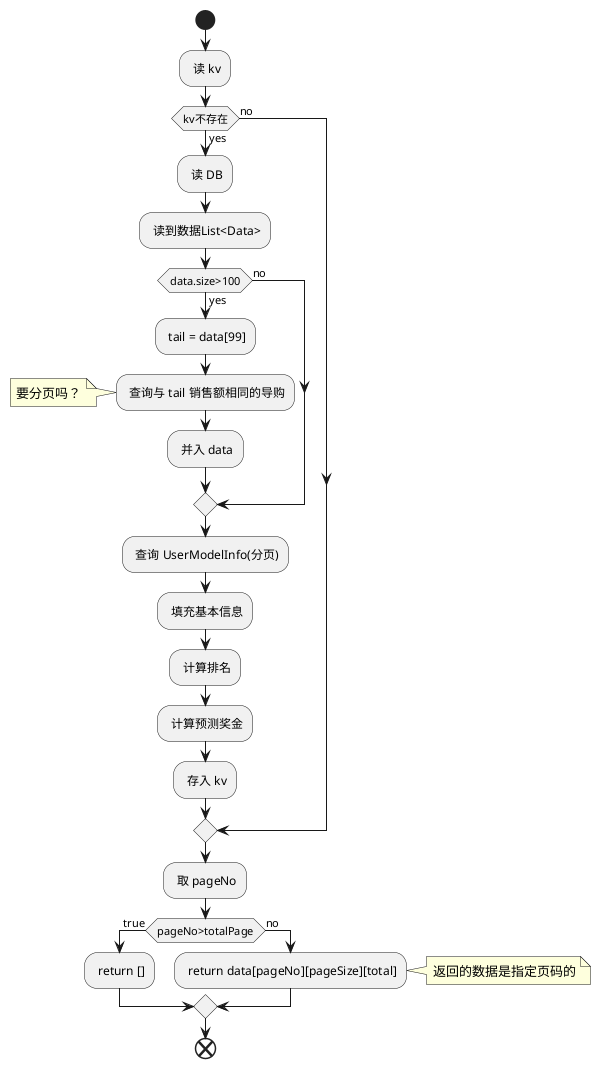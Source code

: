 @startuml
start
 : 读 kv;
 if(kv不存在)then(yes)
    : 读 DB;
    : 读到数据List<Data>;
    if(data.size>100)then(yes)
        : tail = data[99];
        : 查询与 tail 销售额相同的导购;
             note left
                 要分页吗？
             end note
        : 并入 data;
    else(no)
 endif
    : 查询 UserModelInfo(分页);
    : 填充基本信息;
    : 计算排名;
    : 计算预测奖金;
    : 存入 kv;
 else(no)
 endif
   : 取 pageNo;
   if(pageNo>totalPage)then(true)
        : return [];
   else(no)
        : return data[pageNo][pageSize][total];
        note right
            返回的数据是指定页码的
        end note
   endif
end
@enduml